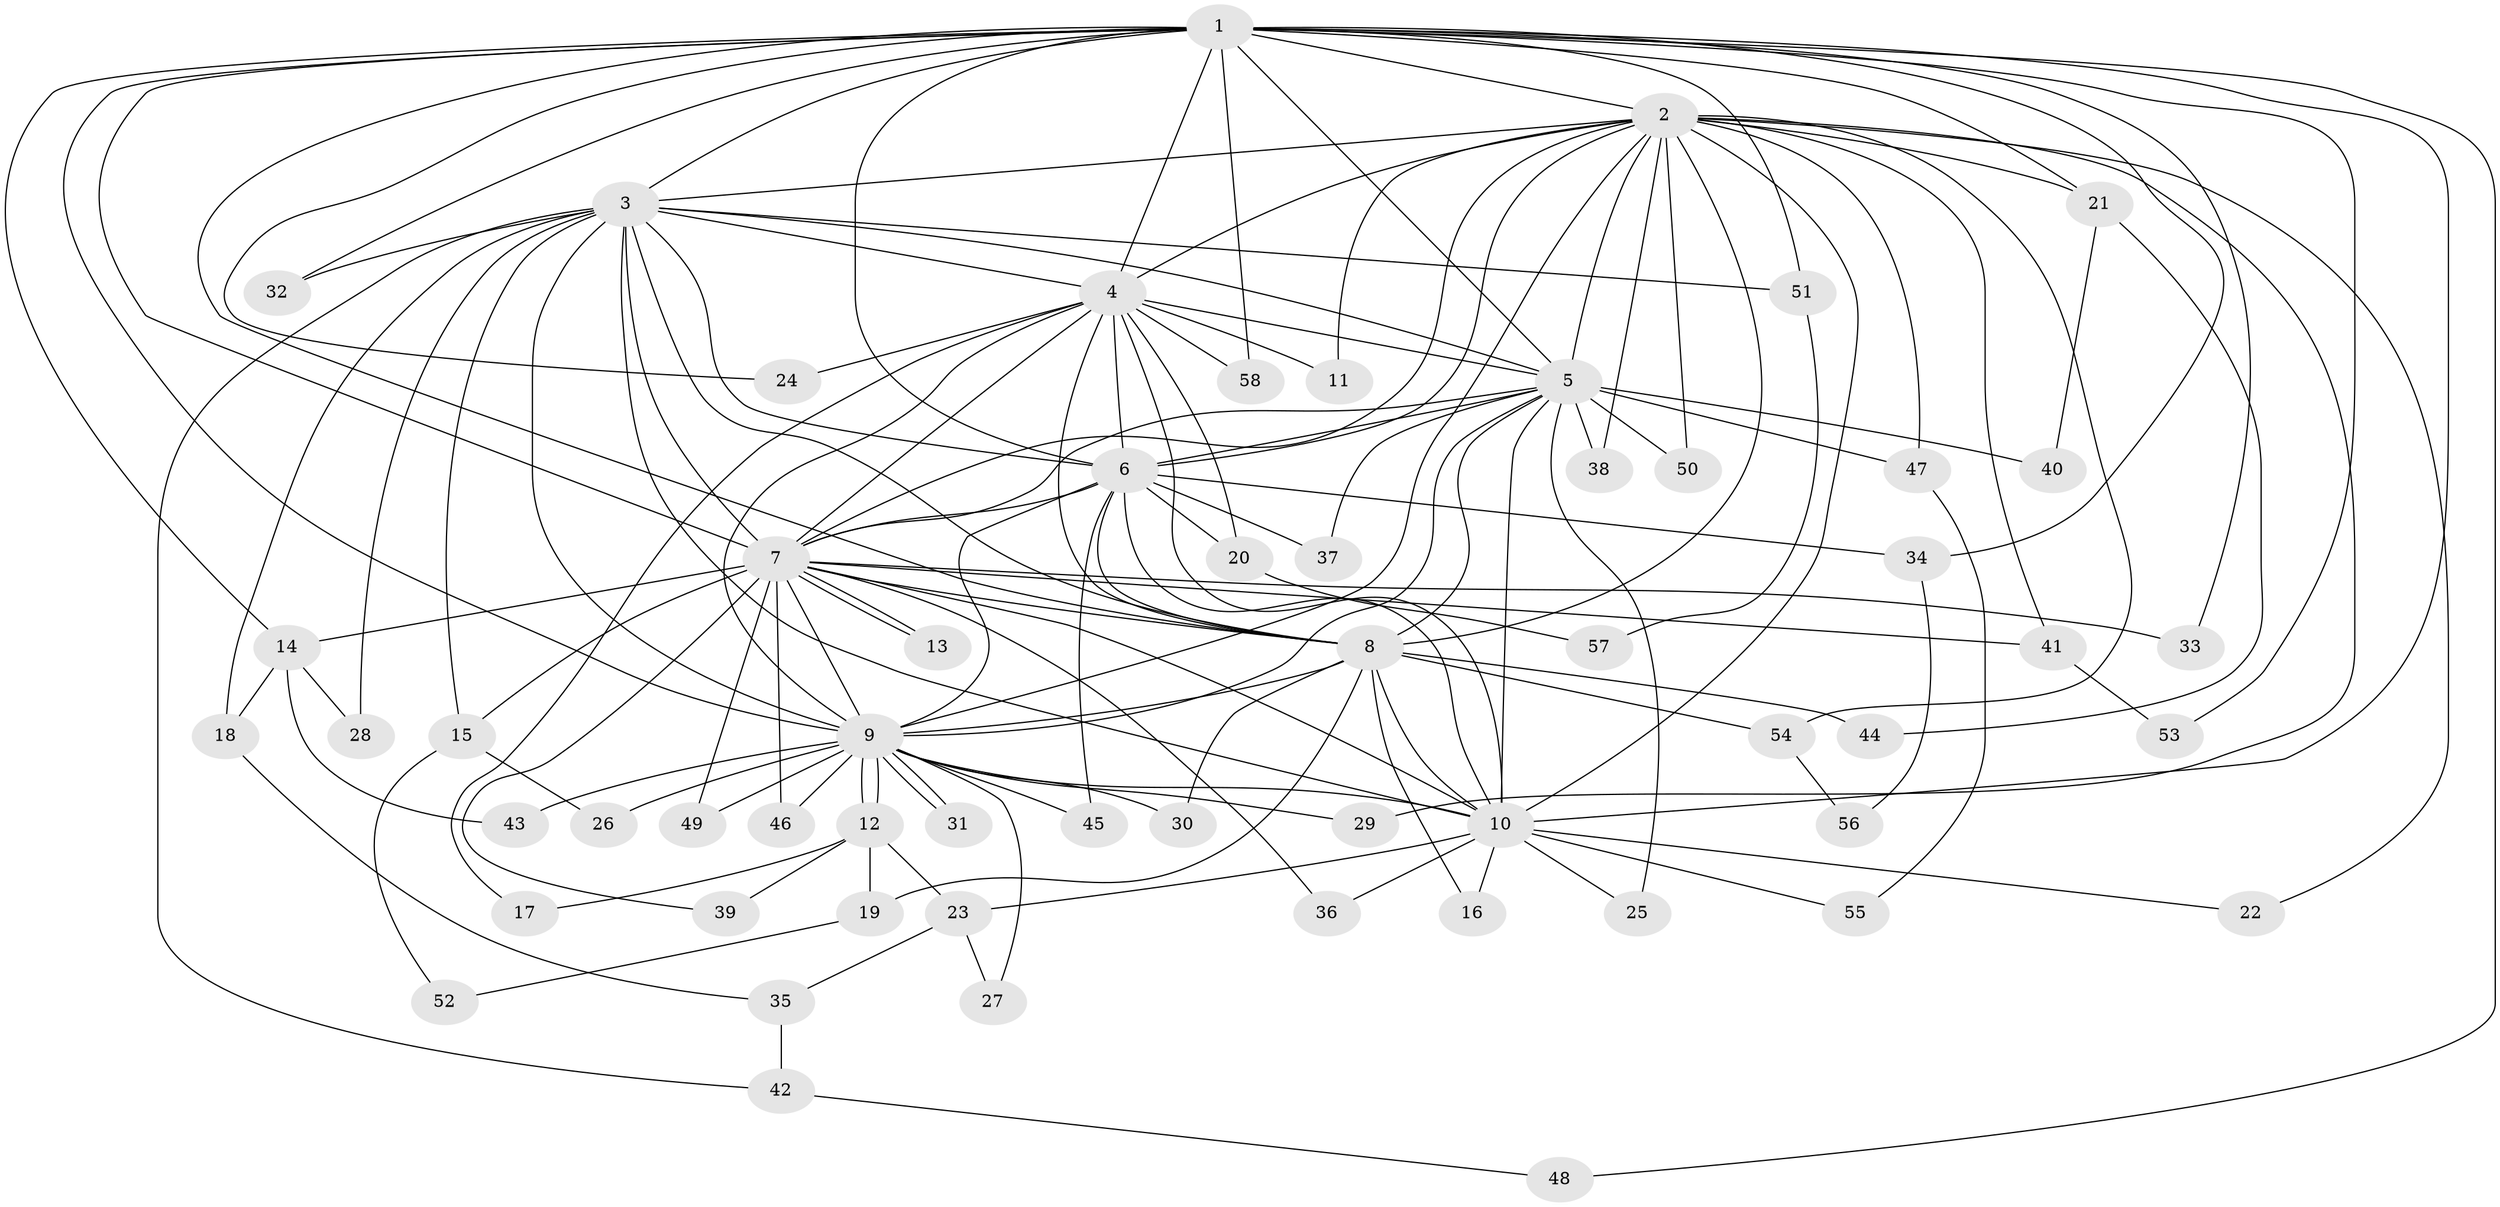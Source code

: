 // coarse degree distribution, {14: 0.08333333333333333, 11: 0.16666666666666666, 9: 0.125, 8: 0.041666666666666664, 1: 0.041666666666666664, 7: 0.041666666666666664, 4: 0.125, 2: 0.3333333333333333, 3: 0.041666666666666664}
// Generated by graph-tools (version 1.1) at 2025/50/03/04/25 22:50:02]
// undirected, 58 vertices, 141 edges
graph export_dot {
  node [color=gray90,style=filled];
  1;
  2;
  3;
  4;
  5;
  6;
  7;
  8;
  9;
  10;
  11;
  12;
  13;
  14;
  15;
  16;
  17;
  18;
  19;
  20;
  21;
  22;
  23;
  24;
  25;
  26;
  27;
  28;
  29;
  30;
  31;
  32;
  33;
  34;
  35;
  36;
  37;
  38;
  39;
  40;
  41;
  42;
  43;
  44;
  45;
  46;
  47;
  48;
  49;
  50;
  51;
  52;
  53;
  54;
  55;
  56;
  57;
  58;
  1 -- 2;
  1 -- 3;
  1 -- 4;
  1 -- 5;
  1 -- 6;
  1 -- 7;
  1 -- 8;
  1 -- 9;
  1 -- 10;
  1 -- 14;
  1 -- 21;
  1 -- 24;
  1 -- 32;
  1 -- 33;
  1 -- 34;
  1 -- 48;
  1 -- 51;
  1 -- 53;
  1 -- 58;
  2 -- 3;
  2 -- 4;
  2 -- 5;
  2 -- 6;
  2 -- 7;
  2 -- 8;
  2 -- 9;
  2 -- 10;
  2 -- 11;
  2 -- 21;
  2 -- 22;
  2 -- 29;
  2 -- 38;
  2 -- 41;
  2 -- 47;
  2 -- 50;
  2 -- 54;
  3 -- 4;
  3 -- 5;
  3 -- 6;
  3 -- 7;
  3 -- 8;
  3 -- 9;
  3 -- 10;
  3 -- 15;
  3 -- 18;
  3 -- 28;
  3 -- 32;
  3 -- 42;
  3 -- 51;
  4 -- 5;
  4 -- 6;
  4 -- 7;
  4 -- 8;
  4 -- 9;
  4 -- 10;
  4 -- 11;
  4 -- 17;
  4 -- 20;
  4 -- 24;
  4 -- 58;
  5 -- 6;
  5 -- 7;
  5 -- 8;
  5 -- 9;
  5 -- 10;
  5 -- 25;
  5 -- 37;
  5 -- 38;
  5 -- 40;
  5 -- 47;
  5 -- 50;
  6 -- 7;
  6 -- 8;
  6 -- 9;
  6 -- 10;
  6 -- 20;
  6 -- 34;
  6 -- 37;
  6 -- 45;
  7 -- 8;
  7 -- 9;
  7 -- 10;
  7 -- 13;
  7 -- 13;
  7 -- 14;
  7 -- 15;
  7 -- 33;
  7 -- 36;
  7 -- 39;
  7 -- 41;
  7 -- 46;
  7 -- 49;
  8 -- 9;
  8 -- 10;
  8 -- 16;
  8 -- 19;
  8 -- 30;
  8 -- 44;
  8 -- 54;
  9 -- 10;
  9 -- 12;
  9 -- 12;
  9 -- 26;
  9 -- 27;
  9 -- 29;
  9 -- 30;
  9 -- 31;
  9 -- 31;
  9 -- 43;
  9 -- 45;
  9 -- 46;
  9 -- 49;
  10 -- 16;
  10 -- 22;
  10 -- 23;
  10 -- 25;
  10 -- 36;
  10 -- 55;
  12 -- 17;
  12 -- 19;
  12 -- 23;
  12 -- 39;
  14 -- 18;
  14 -- 28;
  14 -- 43;
  15 -- 26;
  15 -- 52;
  18 -- 35;
  19 -- 52;
  20 -- 57;
  21 -- 40;
  21 -- 44;
  23 -- 27;
  23 -- 35;
  34 -- 56;
  35 -- 42;
  41 -- 53;
  42 -- 48;
  47 -- 55;
  51 -- 57;
  54 -- 56;
}
